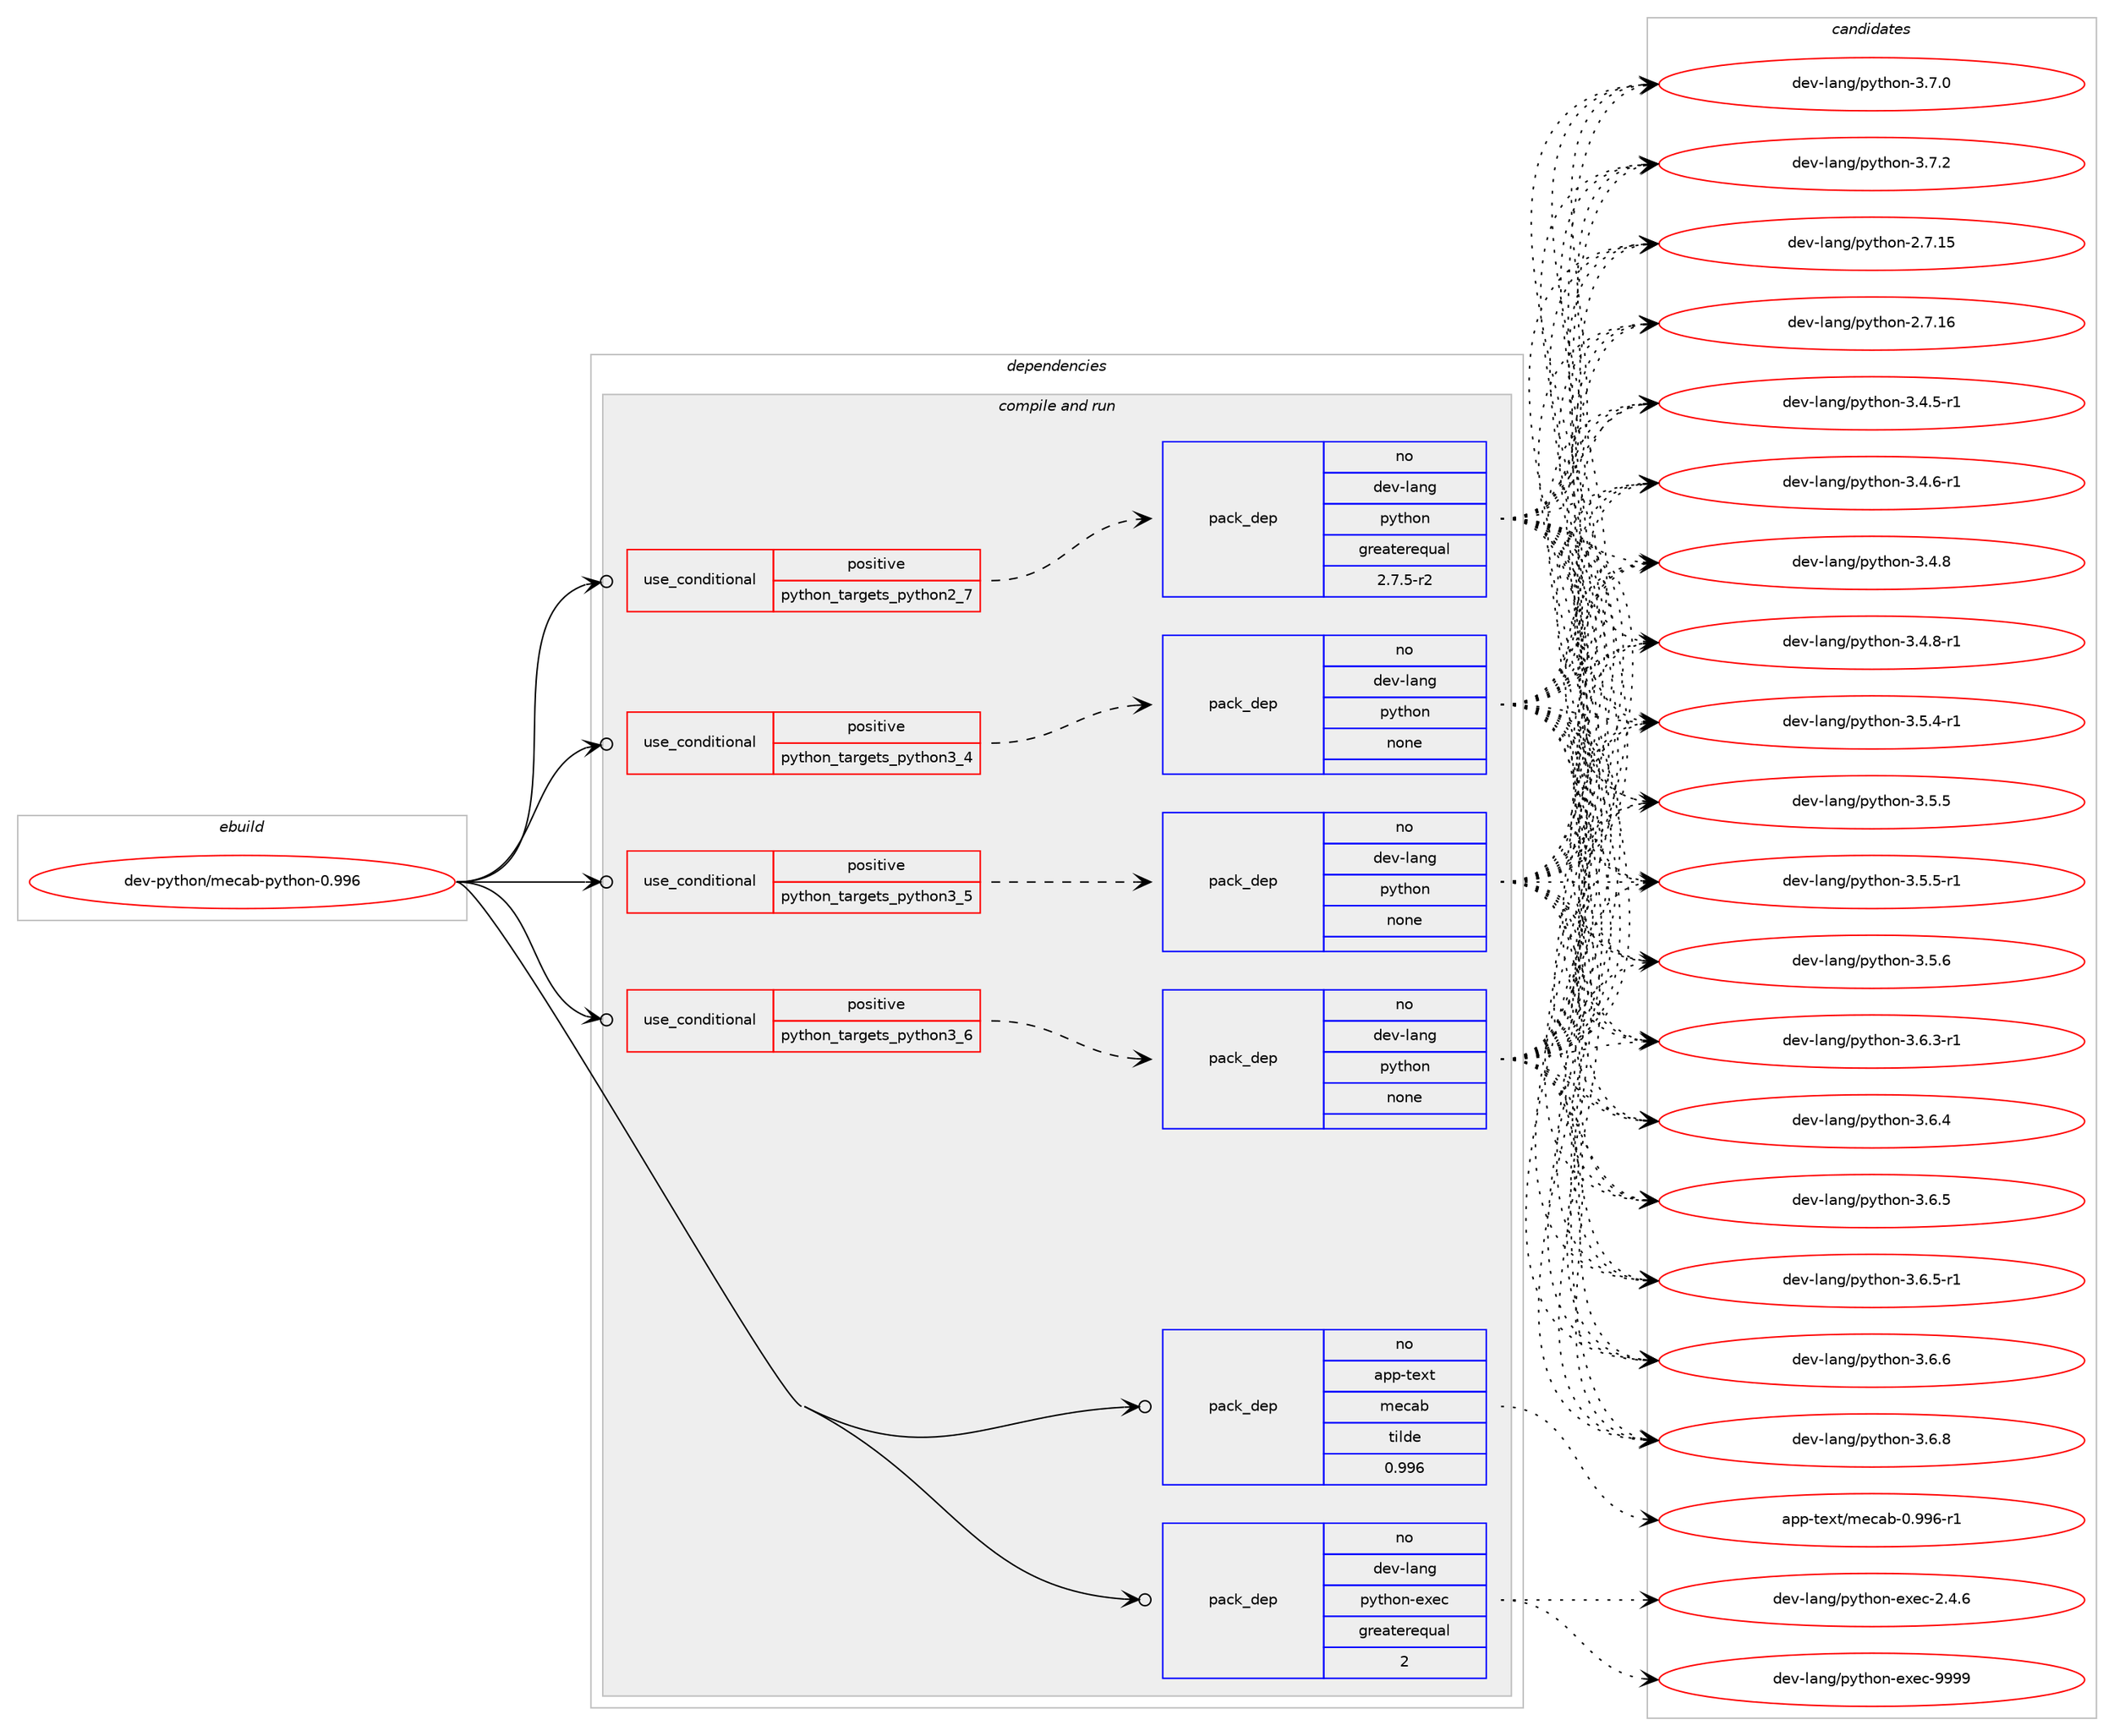 digraph prolog {

# *************
# Graph options
# *************

newrank=true;
concentrate=true;
compound=true;
graph [rankdir=LR,fontname=Helvetica,fontsize=10,ranksep=1.5];#, ranksep=2.5, nodesep=0.2];
edge  [arrowhead=vee];
node  [fontname=Helvetica,fontsize=10];

# **********
# The ebuild
# **********

subgraph cluster_leftcol {
color=gray;
rank=same;
label=<<i>ebuild</i>>;
id [label="dev-python/mecab-python-0.996", color=red, width=4, href="../dev-python/mecab-python-0.996.svg"];
}

# ****************
# The dependencies
# ****************

subgraph cluster_midcol {
color=gray;
label=<<i>dependencies</i>>;
subgraph cluster_compile {
fillcolor="#eeeeee";
style=filled;
label=<<i>compile</i>>;
}
subgraph cluster_compileandrun {
fillcolor="#eeeeee";
style=filled;
label=<<i>compile and run</i>>;
subgraph cond377371 {
dependency1418534 [label=<<TABLE BORDER="0" CELLBORDER="1" CELLSPACING="0" CELLPADDING="4"><TR><TD ROWSPAN="3" CELLPADDING="10">use_conditional</TD></TR><TR><TD>positive</TD></TR><TR><TD>python_targets_python2_7</TD></TR></TABLE>>, shape=none, color=red];
subgraph pack1017889 {
dependency1418535 [label=<<TABLE BORDER="0" CELLBORDER="1" CELLSPACING="0" CELLPADDING="4" WIDTH="220"><TR><TD ROWSPAN="6" CELLPADDING="30">pack_dep</TD></TR><TR><TD WIDTH="110">no</TD></TR><TR><TD>dev-lang</TD></TR><TR><TD>python</TD></TR><TR><TD>greaterequal</TD></TR><TR><TD>2.7.5-r2</TD></TR></TABLE>>, shape=none, color=blue];
}
dependency1418534:e -> dependency1418535:w [weight=20,style="dashed",arrowhead="vee"];
}
id:e -> dependency1418534:w [weight=20,style="solid",arrowhead="odotvee"];
subgraph cond377372 {
dependency1418536 [label=<<TABLE BORDER="0" CELLBORDER="1" CELLSPACING="0" CELLPADDING="4"><TR><TD ROWSPAN="3" CELLPADDING="10">use_conditional</TD></TR><TR><TD>positive</TD></TR><TR><TD>python_targets_python3_4</TD></TR></TABLE>>, shape=none, color=red];
subgraph pack1017890 {
dependency1418537 [label=<<TABLE BORDER="0" CELLBORDER="1" CELLSPACING="0" CELLPADDING="4" WIDTH="220"><TR><TD ROWSPAN="6" CELLPADDING="30">pack_dep</TD></TR><TR><TD WIDTH="110">no</TD></TR><TR><TD>dev-lang</TD></TR><TR><TD>python</TD></TR><TR><TD>none</TD></TR><TR><TD></TD></TR></TABLE>>, shape=none, color=blue];
}
dependency1418536:e -> dependency1418537:w [weight=20,style="dashed",arrowhead="vee"];
}
id:e -> dependency1418536:w [weight=20,style="solid",arrowhead="odotvee"];
subgraph cond377373 {
dependency1418538 [label=<<TABLE BORDER="0" CELLBORDER="1" CELLSPACING="0" CELLPADDING="4"><TR><TD ROWSPAN="3" CELLPADDING="10">use_conditional</TD></TR><TR><TD>positive</TD></TR><TR><TD>python_targets_python3_5</TD></TR></TABLE>>, shape=none, color=red];
subgraph pack1017891 {
dependency1418539 [label=<<TABLE BORDER="0" CELLBORDER="1" CELLSPACING="0" CELLPADDING="4" WIDTH="220"><TR><TD ROWSPAN="6" CELLPADDING="30">pack_dep</TD></TR><TR><TD WIDTH="110">no</TD></TR><TR><TD>dev-lang</TD></TR><TR><TD>python</TD></TR><TR><TD>none</TD></TR><TR><TD></TD></TR></TABLE>>, shape=none, color=blue];
}
dependency1418538:e -> dependency1418539:w [weight=20,style="dashed",arrowhead="vee"];
}
id:e -> dependency1418538:w [weight=20,style="solid",arrowhead="odotvee"];
subgraph cond377374 {
dependency1418540 [label=<<TABLE BORDER="0" CELLBORDER="1" CELLSPACING="0" CELLPADDING="4"><TR><TD ROWSPAN="3" CELLPADDING="10">use_conditional</TD></TR><TR><TD>positive</TD></TR><TR><TD>python_targets_python3_6</TD></TR></TABLE>>, shape=none, color=red];
subgraph pack1017892 {
dependency1418541 [label=<<TABLE BORDER="0" CELLBORDER="1" CELLSPACING="0" CELLPADDING="4" WIDTH="220"><TR><TD ROWSPAN="6" CELLPADDING="30">pack_dep</TD></TR><TR><TD WIDTH="110">no</TD></TR><TR><TD>dev-lang</TD></TR><TR><TD>python</TD></TR><TR><TD>none</TD></TR><TR><TD></TD></TR></TABLE>>, shape=none, color=blue];
}
dependency1418540:e -> dependency1418541:w [weight=20,style="dashed",arrowhead="vee"];
}
id:e -> dependency1418540:w [weight=20,style="solid",arrowhead="odotvee"];
subgraph pack1017893 {
dependency1418542 [label=<<TABLE BORDER="0" CELLBORDER="1" CELLSPACING="0" CELLPADDING="4" WIDTH="220"><TR><TD ROWSPAN="6" CELLPADDING="30">pack_dep</TD></TR><TR><TD WIDTH="110">no</TD></TR><TR><TD>app-text</TD></TR><TR><TD>mecab</TD></TR><TR><TD>tilde</TD></TR><TR><TD>0.996</TD></TR></TABLE>>, shape=none, color=blue];
}
id:e -> dependency1418542:w [weight=20,style="solid",arrowhead="odotvee"];
subgraph pack1017894 {
dependency1418543 [label=<<TABLE BORDER="0" CELLBORDER="1" CELLSPACING="0" CELLPADDING="4" WIDTH="220"><TR><TD ROWSPAN="6" CELLPADDING="30">pack_dep</TD></TR><TR><TD WIDTH="110">no</TD></TR><TR><TD>dev-lang</TD></TR><TR><TD>python-exec</TD></TR><TR><TD>greaterequal</TD></TR><TR><TD>2</TD></TR></TABLE>>, shape=none, color=blue];
}
id:e -> dependency1418543:w [weight=20,style="solid",arrowhead="odotvee"];
}
subgraph cluster_run {
fillcolor="#eeeeee";
style=filled;
label=<<i>run</i>>;
}
}

# **************
# The candidates
# **************

subgraph cluster_choices {
rank=same;
color=gray;
label=<<i>candidates</i>>;

subgraph choice1017889 {
color=black;
nodesep=1;
choice10010111845108971101034711212111610411111045504655464953 [label="dev-lang/python-2.7.15", color=red, width=4,href="../dev-lang/python-2.7.15.svg"];
choice10010111845108971101034711212111610411111045504655464954 [label="dev-lang/python-2.7.16", color=red, width=4,href="../dev-lang/python-2.7.16.svg"];
choice1001011184510897110103471121211161041111104551465246534511449 [label="dev-lang/python-3.4.5-r1", color=red, width=4,href="../dev-lang/python-3.4.5-r1.svg"];
choice1001011184510897110103471121211161041111104551465246544511449 [label="dev-lang/python-3.4.6-r1", color=red, width=4,href="../dev-lang/python-3.4.6-r1.svg"];
choice100101118451089711010347112121116104111110455146524656 [label="dev-lang/python-3.4.8", color=red, width=4,href="../dev-lang/python-3.4.8.svg"];
choice1001011184510897110103471121211161041111104551465246564511449 [label="dev-lang/python-3.4.8-r1", color=red, width=4,href="../dev-lang/python-3.4.8-r1.svg"];
choice1001011184510897110103471121211161041111104551465346524511449 [label="dev-lang/python-3.5.4-r1", color=red, width=4,href="../dev-lang/python-3.5.4-r1.svg"];
choice100101118451089711010347112121116104111110455146534653 [label="dev-lang/python-3.5.5", color=red, width=4,href="../dev-lang/python-3.5.5.svg"];
choice1001011184510897110103471121211161041111104551465346534511449 [label="dev-lang/python-3.5.5-r1", color=red, width=4,href="../dev-lang/python-3.5.5-r1.svg"];
choice100101118451089711010347112121116104111110455146534654 [label="dev-lang/python-3.5.6", color=red, width=4,href="../dev-lang/python-3.5.6.svg"];
choice1001011184510897110103471121211161041111104551465446514511449 [label="dev-lang/python-3.6.3-r1", color=red, width=4,href="../dev-lang/python-3.6.3-r1.svg"];
choice100101118451089711010347112121116104111110455146544652 [label="dev-lang/python-3.6.4", color=red, width=4,href="../dev-lang/python-3.6.4.svg"];
choice100101118451089711010347112121116104111110455146544653 [label="dev-lang/python-3.6.5", color=red, width=4,href="../dev-lang/python-3.6.5.svg"];
choice1001011184510897110103471121211161041111104551465446534511449 [label="dev-lang/python-3.6.5-r1", color=red, width=4,href="../dev-lang/python-3.6.5-r1.svg"];
choice100101118451089711010347112121116104111110455146544654 [label="dev-lang/python-3.6.6", color=red, width=4,href="../dev-lang/python-3.6.6.svg"];
choice100101118451089711010347112121116104111110455146544656 [label="dev-lang/python-3.6.8", color=red, width=4,href="../dev-lang/python-3.6.8.svg"];
choice100101118451089711010347112121116104111110455146554648 [label="dev-lang/python-3.7.0", color=red, width=4,href="../dev-lang/python-3.7.0.svg"];
choice100101118451089711010347112121116104111110455146554650 [label="dev-lang/python-3.7.2", color=red, width=4,href="../dev-lang/python-3.7.2.svg"];
dependency1418535:e -> choice10010111845108971101034711212111610411111045504655464953:w [style=dotted,weight="100"];
dependency1418535:e -> choice10010111845108971101034711212111610411111045504655464954:w [style=dotted,weight="100"];
dependency1418535:e -> choice1001011184510897110103471121211161041111104551465246534511449:w [style=dotted,weight="100"];
dependency1418535:e -> choice1001011184510897110103471121211161041111104551465246544511449:w [style=dotted,weight="100"];
dependency1418535:e -> choice100101118451089711010347112121116104111110455146524656:w [style=dotted,weight="100"];
dependency1418535:e -> choice1001011184510897110103471121211161041111104551465246564511449:w [style=dotted,weight="100"];
dependency1418535:e -> choice1001011184510897110103471121211161041111104551465346524511449:w [style=dotted,weight="100"];
dependency1418535:e -> choice100101118451089711010347112121116104111110455146534653:w [style=dotted,weight="100"];
dependency1418535:e -> choice1001011184510897110103471121211161041111104551465346534511449:w [style=dotted,weight="100"];
dependency1418535:e -> choice100101118451089711010347112121116104111110455146534654:w [style=dotted,weight="100"];
dependency1418535:e -> choice1001011184510897110103471121211161041111104551465446514511449:w [style=dotted,weight="100"];
dependency1418535:e -> choice100101118451089711010347112121116104111110455146544652:w [style=dotted,weight="100"];
dependency1418535:e -> choice100101118451089711010347112121116104111110455146544653:w [style=dotted,weight="100"];
dependency1418535:e -> choice1001011184510897110103471121211161041111104551465446534511449:w [style=dotted,weight="100"];
dependency1418535:e -> choice100101118451089711010347112121116104111110455146544654:w [style=dotted,weight="100"];
dependency1418535:e -> choice100101118451089711010347112121116104111110455146544656:w [style=dotted,weight="100"];
dependency1418535:e -> choice100101118451089711010347112121116104111110455146554648:w [style=dotted,weight="100"];
dependency1418535:e -> choice100101118451089711010347112121116104111110455146554650:w [style=dotted,weight="100"];
}
subgraph choice1017890 {
color=black;
nodesep=1;
choice10010111845108971101034711212111610411111045504655464953 [label="dev-lang/python-2.7.15", color=red, width=4,href="../dev-lang/python-2.7.15.svg"];
choice10010111845108971101034711212111610411111045504655464954 [label="dev-lang/python-2.7.16", color=red, width=4,href="../dev-lang/python-2.7.16.svg"];
choice1001011184510897110103471121211161041111104551465246534511449 [label="dev-lang/python-3.4.5-r1", color=red, width=4,href="../dev-lang/python-3.4.5-r1.svg"];
choice1001011184510897110103471121211161041111104551465246544511449 [label="dev-lang/python-3.4.6-r1", color=red, width=4,href="../dev-lang/python-3.4.6-r1.svg"];
choice100101118451089711010347112121116104111110455146524656 [label="dev-lang/python-3.4.8", color=red, width=4,href="../dev-lang/python-3.4.8.svg"];
choice1001011184510897110103471121211161041111104551465246564511449 [label="dev-lang/python-3.4.8-r1", color=red, width=4,href="../dev-lang/python-3.4.8-r1.svg"];
choice1001011184510897110103471121211161041111104551465346524511449 [label="dev-lang/python-3.5.4-r1", color=red, width=4,href="../dev-lang/python-3.5.4-r1.svg"];
choice100101118451089711010347112121116104111110455146534653 [label="dev-lang/python-3.5.5", color=red, width=4,href="../dev-lang/python-3.5.5.svg"];
choice1001011184510897110103471121211161041111104551465346534511449 [label="dev-lang/python-3.5.5-r1", color=red, width=4,href="../dev-lang/python-3.5.5-r1.svg"];
choice100101118451089711010347112121116104111110455146534654 [label="dev-lang/python-3.5.6", color=red, width=4,href="../dev-lang/python-3.5.6.svg"];
choice1001011184510897110103471121211161041111104551465446514511449 [label="dev-lang/python-3.6.3-r1", color=red, width=4,href="../dev-lang/python-3.6.3-r1.svg"];
choice100101118451089711010347112121116104111110455146544652 [label="dev-lang/python-3.6.4", color=red, width=4,href="../dev-lang/python-3.6.4.svg"];
choice100101118451089711010347112121116104111110455146544653 [label="dev-lang/python-3.6.5", color=red, width=4,href="../dev-lang/python-3.6.5.svg"];
choice1001011184510897110103471121211161041111104551465446534511449 [label="dev-lang/python-3.6.5-r1", color=red, width=4,href="../dev-lang/python-3.6.5-r1.svg"];
choice100101118451089711010347112121116104111110455146544654 [label="dev-lang/python-3.6.6", color=red, width=4,href="../dev-lang/python-3.6.6.svg"];
choice100101118451089711010347112121116104111110455146544656 [label="dev-lang/python-3.6.8", color=red, width=4,href="../dev-lang/python-3.6.8.svg"];
choice100101118451089711010347112121116104111110455146554648 [label="dev-lang/python-3.7.0", color=red, width=4,href="../dev-lang/python-3.7.0.svg"];
choice100101118451089711010347112121116104111110455146554650 [label="dev-lang/python-3.7.2", color=red, width=4,href="../dev-lang/python-3.7.2.svg"];
dependency1418537:e -> choice10010111845108971101034711212111610411111045504655464953:w [style=dotted,weight="100"];
dependency1418537:e -> choice10010111845108971101034711212111610411111045504655464954:w [style=dotted,weight="100"];
dependency1418537:e -> choice1001011184510897110103471121211161041111104551465246534511449:w [style=dotted,weight="100"];
dependency1418537:e -> choice1001011184510897110103471121211161041111104551465246544511449:w [style=dotted,weight="100"];
dependency1418537:e -> choice100101118451089711010347112121116104111110455146524656:w [style=dotted,weight="100"];
dependency1418537:e -> choice1001011184510897110103471121211161041111104551465246564511449:w [style=dotted,weight="100"];
dependency1418537:e -> choice1001011184510897110103471121211161041111104551465346524511449:w [style=dotted,weight="100"];
dependency1418537:e -> choice100101118451089711010347112121116104111110455146534653:w [style=dotted,weight="100"];
dependency1418537:e -> choice1001011184510897110103471121211161041111104551465346534511449:w [style=dotted,weight="100"];
dependency1418537:e -> choice100101118451089711010347112121116104111110455146534654:w [style=dotted,weight="100"];
dependency1418537:e -> choice1001011184510897110103471121211161041111104551465446514511449:w [style=dotted,weight="100"];
dependency1418537:e -> choice100101118451089711010347112121116104111110455146544652:w [style=dotted,weight="100"];
dependency1418537:e -> choice100101118451089711010347112121116104111110455146544653:w [style=dotted,weight="100"];
dependency1418537:e -> choice1001011184510897110103471121211161041111104551465446534511449:w [style=dotted,weight="100"];
dependency1418537:e -> choice100101118451089711010347112121116104111110455146544654:w [style=dotted,weight="100"];
dependency1418537:e -> choice100101118451089711010347112121116104111110455146544656:w [style=dotted,weight="100"];
dependency1418537:e -> choice100101118451089711010347112121116104111110455146554648:w [style=dotted,weight="100"];
dependency1418537:e -> choice100101118451089711010347112121116104111110455146554650:w [style=dotted,weight="100"];
}
subgraph choice1017891 {
color=black;
nodesep=1;
choice10010111845108971101034711212111610411111045504655464953 [label="dev-lang/python-2.7.15", color=red, width=4,href="../dev-lang/python-2.7.15.svg"];
choice10010111845108971101034711212111610411111045504655464954 [label="dev-lang/python-2.7.16", color=red, width=4,href="../dev-lang/python-2.7.16.svg"];
choice1001011184510897110103471121211161041111104551465246534511449 [label="dev-lang/python-3.4.5-r1", color=red, width=4,href="../dev-lang/python-3.4.5-r1.svg"];
choice1001011184510897110103471121211161041111104551465246544511449 [label="dev-lang/python-3.4.6-r1", color=red, width=4,href="../dev-lang/python-3.4.6-r1.svg"];
choice100101118451089711010347112121116104111110455146524656 [label="dev-lang/python-3.4.8", color=red, width=4,href="../dev-lang/python-3.4.8.svg"];
choice1001011184510897110103471121211161041111104551465246564511449 [label="dev-lang/python-3.4.8-r1", color=red, width=4,href="../dev-lang/python-3.4.8-r1.svg"];
choice1001011184510897110103471121211161041111104551465346524511449 [label="dev-lang/python-3.5.4-r1", color=red, width=4,href="../dev-lang/python-3.5.4-r1.svg"];
choice100101118451089711010347112121116104111110455146534653 [label="dev-lang/python-3.5.5", color=red, width=4,href="../dev-lang/python-3.5.5.svg"];
choice1001011184510897110103471121211161041111104551465346534511449 [label="dev-lang/python-3.5.5-r1", color=red, width=4,href="../dev-lang/python-3.5.5-r1.svg"];
choice100101118451089711010347112121116104111110455146534654 [label="dev-lang/python-3.5.6", color=red, width=4,href="../dev-lang/python-3.5.6.svg"];
choice1001011184510897110103471121211161041111104551465446514511449 [label="dev-lang/python-3.6.3-r1", color=red, width=4,href="../dev-lang/python-3.6.3-r1.svg"];
choice100101118451089711010347112121116104111110455146544652 [label="dev-lang/python-3.6.4", color=red, width=4,href="../dev-lang/python-3.6.4.svg"];
choice100101118451089711010347112121116104111110455146544653 [label="dev-lang/python-3.6.5", color=red, width=4,href="../dev-lang/python-3.6.5.svg"];
choice1001011184510897110103471121211161041111104551465446534511449 [label="dev-lang/python-3.6.5-r1", color=red, width=4,href="../dev-lang/python-3.6.5-r1.svg"];
choice100101118451089711010347112121116104111110455146544654 [label="dev-lang/python-3.6.6", color=red, width=4,href="../dev-lang/python-3.6.6.svg"];
choice100101118451089711010347112121116104111110455146544656 [label="dev-lang/python-3.6.8", color=red, width=4,href="../dev-lang/python-3.6.8.svg"];
choice100101118451089711010347112121116104111110455146554648 [label="dev-lang/python-3.7.0", color=red, width=4,href="../dev-lang/python-3.7.0.svg"];
choice100101118451089711010347112121116104111110455146554650 [label="dev-lang/python-3.7.2", color=red, width=4,href="../dev-lang/python-3.7.2.svg"];
dependency1418539:e -> choice10010111845108971101034711212111610411111045504655464953:w [style=dotted,weight="100"];
dependency1418539:e -> choice10010111845108971101034711212111610411111045504655464954:w [style=dotted,weight="100"];
dependency1418539:e -> choice1001011184510897110103471121211161041111104551465246534511449:w [style=dotted,weight="100"];
dependency1418539:e -> choice1001011184510897110103471121211161041111104551465246544511449:w [style=dotted,weight="100"];
dependency1418539:e -> choice100101118451089711010347112121116104111110455146524656:w [style=dotted,weight="100"];
dependency1418539:e -> choice1001011184510897110103471121211161041111104551465246564511449:w [style=dotted,weight="100"];
dependency1418539:e -> choice1001011184510897110103471121211161041111104551465346524511449:w [style=dotted,weight="100"];
dependency1418539:e -> choice100101118451089711010347112121116104111110455146534653:w [style=dotted,weight="100"];
dependency1418539:e -> choice1001011184510897110103471121211161041111104551465346534511449:w [style=dotted,weight="100"];
dependency1418539:e -> choice100101118451089711010347112121116104111110455146534654:w [style=dotted,weight="100"];
dependency1418539:e -> choice1001011184510897110103471121211161041111104551465446514511449:w [style=dotted,weight="100"];
dependency1418539:e -> choice100101118451089711010347112121116104111110455146544652:w [style=dotted,weight="100"];
dependency1418539:e -> choice100101118451089711010347112121116104111110455146544653:w [style=dotted,weight="100"];
dependency1418539:e -> choice1001011184510897110103471121211161041111104551465446534511449:w [style=dotted,weight="100"];
dependency1418539:e -> choice100101118451089711010347112121116104111110455146544654:w [style=dotted,weight="100"];
dependency1418539:e -> choice100101118451089711010347112121116104111110455146544656:w [style=dotted,weight="100"];
dependency1418539:e -> choice100101118451089711010347112121116104111110455146554648:w [style=dotted,weight="100"];
dependency1418539:e -> choice100101118451089711010347112121116104111110455146554650:w [style=dotted,weight="100"];
}
subgraph choice1017892 {
color=black;
nodesep=1;
choice10010111845108971101034711212111610411111045504655464953 [label="dev-lang/python-2.7.15", color=red, width=4,href="../dev-lang/python-2.7.15.svg"];
choice10010111845108971101034711212111610411111045504655464954 [label="dev-lang/python-2.7.16", color=red, width=4,href="../dev-lang/python-2.7.16.svg"];
choice1001011184510897110103471121211161041111104551465246534511449 [label="dev-lang/python-3.4.5-r1", color=red, width=4,href="../dev-lang/python-3.4.5-r1.svg"];
choice1001011184510897110103471121211161041111104551465246544511449 [label="dev-lang/python-3.4.6-r1", color=red, width=4,href="../dev-lang/python-3.4.6-r1.svg"];
choice100101118451089711010347112121116104111110455146524656 [label="dev-lang/python-3.4.8", color=red, width=4,href="../dev-lang/python-3.4.8.svg"];
choice1001011184510897110103471121211161041111104551465246564511449 [label="dev-lang/python-3.4.8-r1", color=red, width=4,href="../dev-lang/python-3.4.8-r1.svg"];
choice1001011184510897110103471121211161041111104551465346524511449 [label="dev-lang/python-3.5.4-r1", color=red, width=4,href="../dev-lang/python-3.5.4-r1.svg"];
choice100101118451089711010347112121116104111110455146534653 [label="dev-lang/python-3.5.5", color=red, width=4,href="../dev-lang/python-3.5.5.svg"];
choice1001011184510897110103471121211161041111104551465346534511449 [label="dev-lang/python-3.5.5-r1", color=red, width=4,href="../dev-lang/python-3.5.5-r1.svg"];
choice100101118451089711010347112121116104111110455146534654 [label="dev-lang/python-3.5.6", color=red, width=4,href="../dev-lang/python-3.5.6.svg"];
choice1001011184510897110103471121211161041111104551465446514511449 [label="dev-lang/python-3.6.3-r1", color=red, width=4,href="../dev-lang/python-3.6.3-r1.svg"];
choice100101118451089711010347112121116104111110455146544652 [label="dev-lang/python-3.6.4", color=red, width=4,href="../dev-lang/python-3.6.4.svg"];
choice100101118451089711010347112121116104111110455146544653 [label="dev-lang/python-3.6.5", color=red, width=4,href="../dev-lang/python-3.6.5.svg"];
choice1001011184510897110103471121211161041111104551465446534511449 [label="dev-lang/python-3.6.5-r1", color=red, width=4,href="../dev-lang/python-3.6.5-r1.svg"];
choice100101118451089711010347112121116104111110455146544654 [label="dev-lang/python-3.6.6", color=red, width=4,href="../dev-lang/python-3.6.6.svg"];
choice100101118451089711010347112121116104111110455146544656 [label="dev-lang/python-3.6.8", color=red, width=4,href="../dev-lang/python-3.6.8.svg"];
choice100101118451089711010347112121116104111110455146554648 [label="dev-lang/python-3.7.0", color=red, width=4,href="../dev-lang/python-3.7.0.svg"];
choice100101118451089711010347112121116104111110455146554650 [label="dev-lang/python-3.7.2", color=red, width=4,href="../dev-lang/python-3.7.2.svg"];
dependency1418541:e -> choice10010111845108971101034711212111610411111045504655464953:w [style=dotted,weight="100"];
dependency1418541:e -> choice10010111845108971101034711212111610411111045504655464954:w [style=dotted,weight="100"];
dependency1418541:e -> choice1001011184510897110103471121211161041111104551465246534511449:w [style=dotted,weight="100"];
dependency1418541:e -> choice1001011184510897110103471121211161041111104551465246544511449:w [style=dotted,weight="100"];
dependency1418541:e -> choice100101118451089711010347112121116104111110455146524656:w [style=dotted,weight="100"];
dependency1418541:e -> choice1001011184510897110103471121211161041111104551465246564511449:w [style=dotted,weight="100"];
dependency1418541:e -> choice1001011184510897110103471121211161041111104551465346524511449:w [style=dotted,weight="100"];
dependency1418541:e -> choice100101118451089711010347112121116104111110455146534653:w [style=dotted,weight="100"];
dependency1418541:e -> choice1001011184510897110103471121211161041111104551465346534511449:w [style=dotted,weight="100"];
dependency1418541:e -> choice100101118451089711010347112121116104111110455146534654:w [style=dotted,weight="100"];
dependency1418541:e -> choice1001011184510897110103471121211161041111104551465446514511449:w [style=dotted,weight="100"];
dependency1418541:e -> choice100101118451089711010347112121116104111110455146544652:w [style=dotted,weight="100"];
dependency1418541:e -> choice100101118451089711010347112121116104111110455146544653:w [style=dotted,weight="100"];
dependency1418541:e -> choice1001011184510897110103471121211161041111104551465446534511449:w [style=dotted,weight="100"];
dependency1418541:e -> choice100101118451089711010347112121116104111110455146544654:w [style=dotted,weight="100"];
dependency1418541:e -> choice100101118451089711010347112121116104111110455146544656:w [style=dotted,weight="100"];
dependency1418541:e -> choice100101118451089711010347112121116104111110455146554648:w [style=dotted,weight="100"];
dependency1418541:e -> choice100101118451089711010347112121116104111110455146554650:w [style=dotted,weight="100"];
}
subgraph choice1017893 {
color=black;
nodesep=1;
choice9711211245116101120116471091019997984548465757544511449 [label="app-text/mecab-0.996-r1", color=red, width=4,href="../app-text/mecab-0.996-r1.svg"];
dependency1418542:e -> choice9711211245116101120116471091019997984548465757544511449:w [style=dotted,weight="100"];
}
subgraph choice1017894 {
color=black;
nodesep=1;
choice1001011184510897110103471121211161041111104510112010199455046524654 [label="dev-lang/python-exec-2.4.6", color=red, width=4,href="../dev-lang/python-exec-2.4.6.svg"];
choice10010111845108971101034711212111610411111045101120101994557575757 [label="dev-lang/python-exec-9999", color=red, width=4,href="../dev-lang/python-exec-9999.svg"];
dependency1418543:e -> choice1001011184510897110103471121211161041111104510112010199455046524654:w [style=dotted,weight="100"];
dependency1418543:e -> choice10010111845108971101034711212111610411111045101120101994557575757:w [style=dotted,weight="100"];
}
}

}
